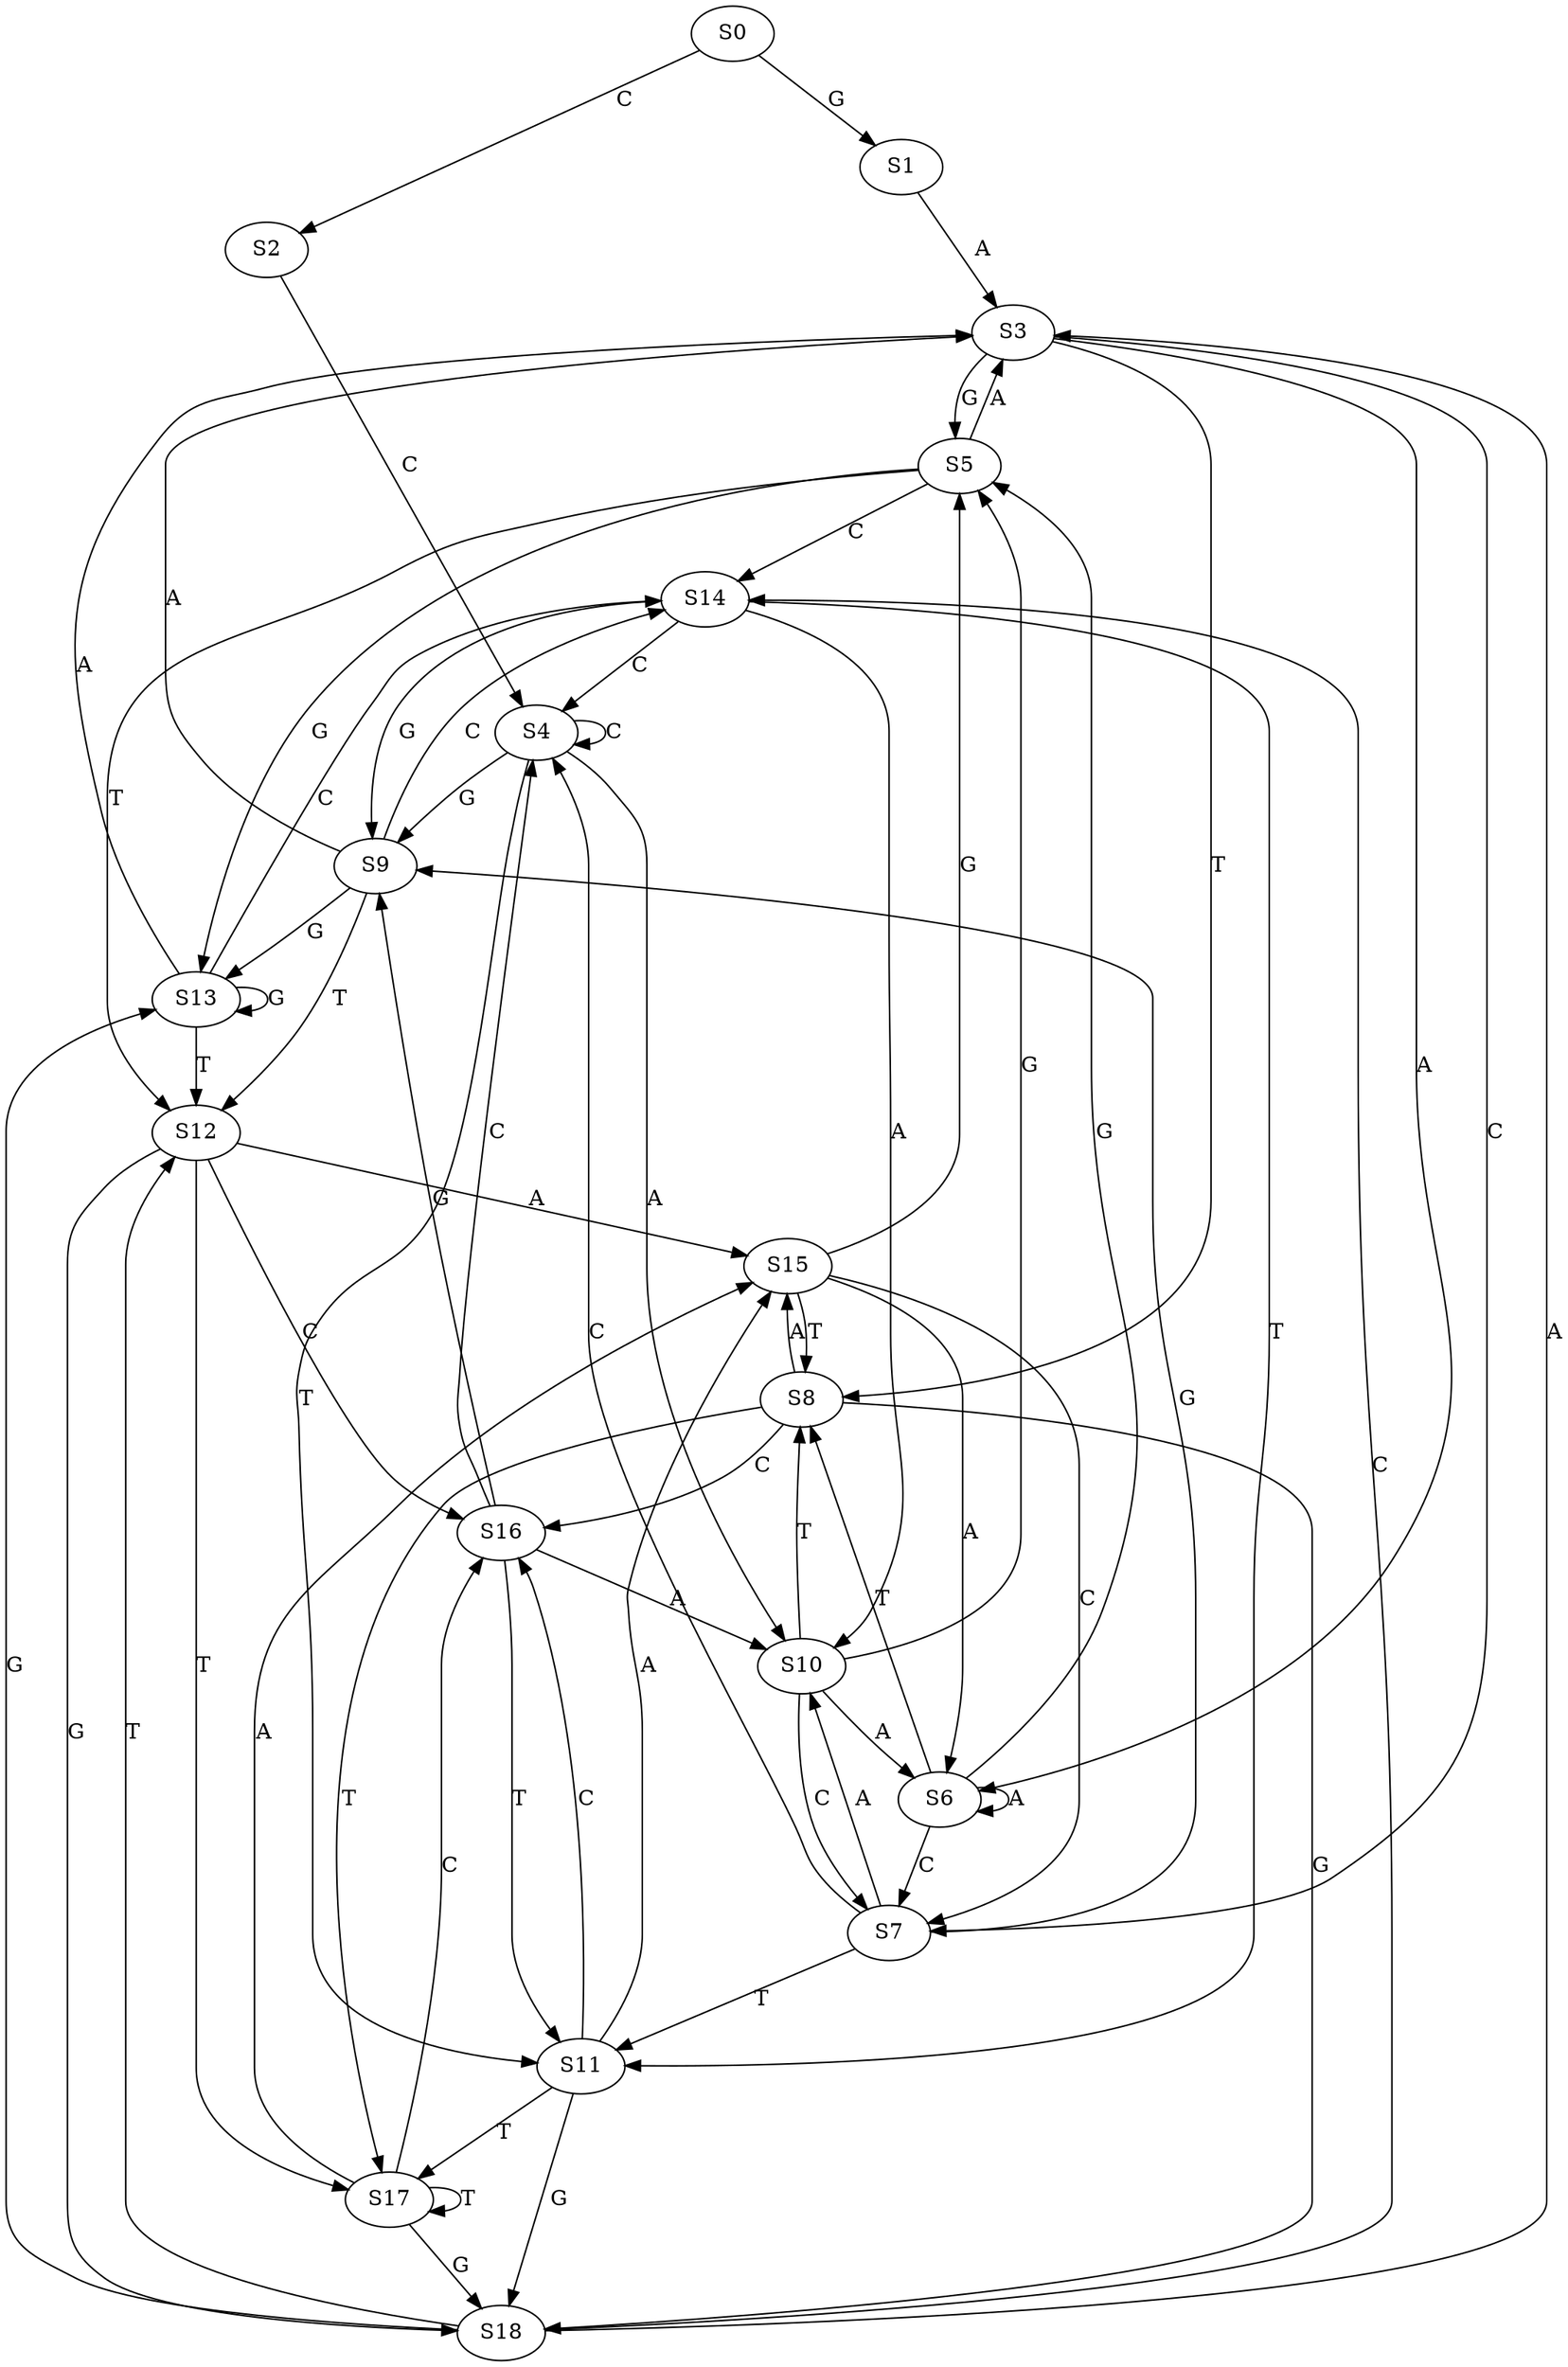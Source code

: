 strict digraph  {
	S0 -> S1 [ label = G ];
	S0 -> S2 [ label = C ];
	S1 -> S3 [ label = A ];
	S2 -> S4 [ label = C ];
	S3 -> S5 [ label = G ];
	S3 -> S6 [ label = A ];
	S3 -> S7 [ label = C ];
	S3 -> S8 [ label = T ];
	S4 -> S9 [ label = G ];
	S4 -> S4 [ label = C ];
	S4 -> S10 [ label = A ];
	S4 -> S11 [ label = T ];
	S5 -> S12 [ label = T ];
	S5 -> S13 [ label = G ];
	S5 -> S3 [ label = A ];
	S5 -> S14 [ label = C ];
	S6 -> S8 [ label = T ];
	S6 -> S7 [ label = C ];
	S6 -> S5 [ label = G ];
	S6 -> S6 [ label = A ];
	S7 -> S10 [ label = A ];
	S7 -> S11 [ label = T ];
	S7 -> S4 [ label = C ];
	S7 -> S9 [ label = G ];
	S8 -> S15 [ label = A ];
	S8 -> S16 [ label = C ];
	S8 -> S17 [ label = T ];
	S8 -> S18 [ label = G ];
	S9 -> S13 [ label = G ];
	S9 -> S12 [ label = T ];
	S9 -> S3 [ label = A ];
	S9 -> S14 [ label = C ];
	S10 -> S5 [ label = G ];
	S10 -> S8 [ label = T ];
	S10 -> S7 [ label = C ];
	S10 -> S6 [ label = A ];
	S11 -> S18 [ label = G ];
	S11 -> S16 [ label = C ];
	S11 -> S15 [ label = A ];
	S11 -> S17 [ label = T ];
	S12 -> S15 [ label = A ];
	S12 -> S16 [ label = C ];
	S12 -> S18 [ label = G ];
	S12 -> S17 [ label = T ];
	S13 -> S3 [ label = A ];
	S13 -> S12 [ label = T ];
	S13 -> S13 [ label = G ];
	S13 -> S14 [ label = C ];
	S14 -> S4 [ label = C ];
	S14 -> S11 [ label = T ];
	S14 -> S9 [ label = G ];
	S14 -> S10 [ label = A ];
	S15 -> S5 [ label = G ];
	S15 -> S8 [ label = T ];
	S15 -> S6 [ label = A ];
	S15 -> S7 [ label = C ];
	S16 -> S11 [ label = T ];
	S16 -> S9 [ label = G ];
	S16 -> S4 [ label = C ];
	S16 -> S10 [ label = A ];
	S17 -> S16 [ label = C ];
	S17 -> S18 [ label = G ];
	S17 -> S17 [ label = T ];
	S17 -> S15 [ label = A ];
	S18 -> S3 [ label = A ];
	S18 -> S12 [ label = T ];
	S18 -> S14 [ label = C ];
	S18 -> S13 [ label = G ];
}
